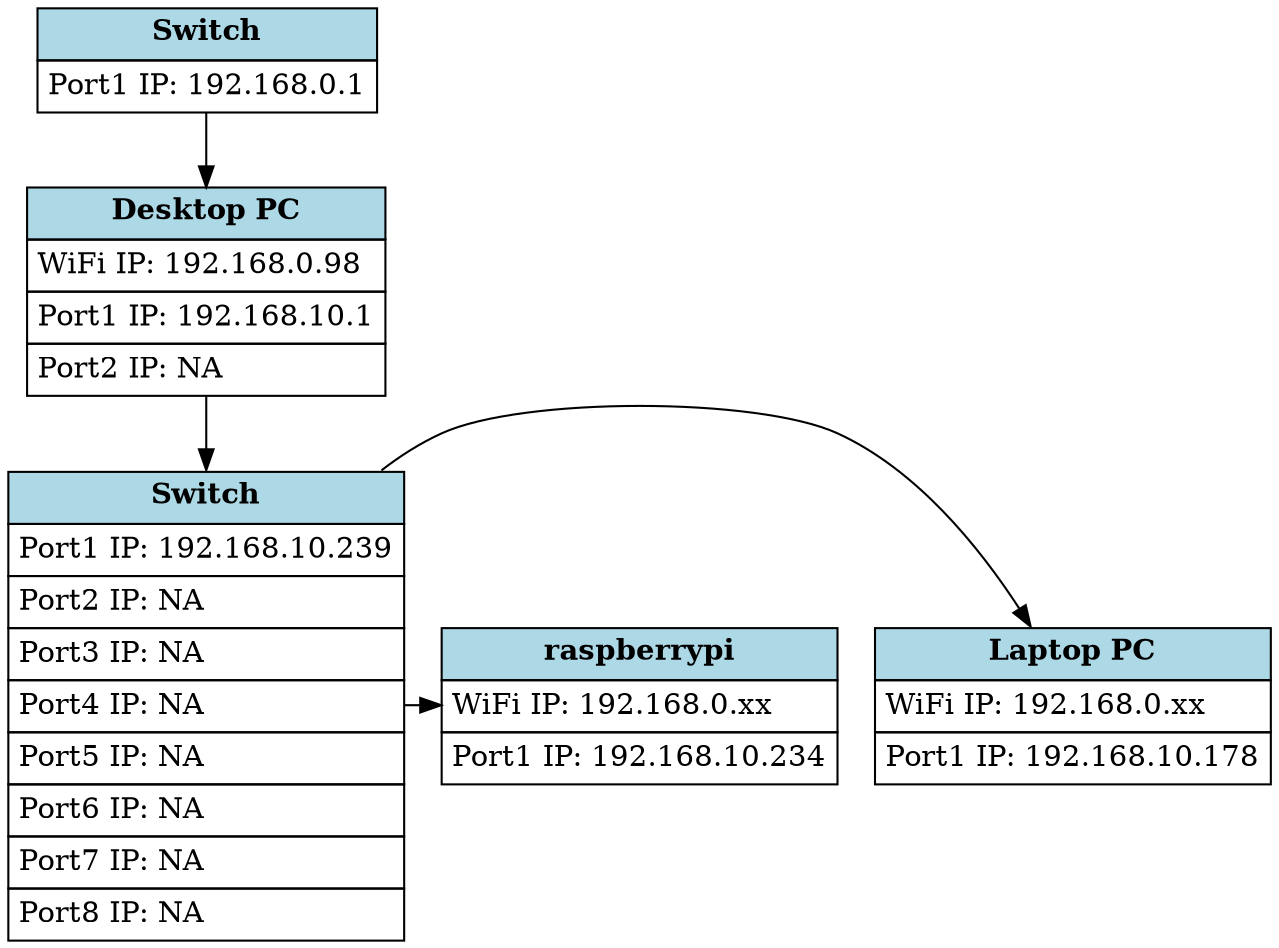 digraph G {
  node [shape=none, margin=0]

  router [label=<
    <table border="0" cellborder="1" cellspacing="0" cellpadding="4">
    <tr><td bgcolor="lightblue"><b>Switch</b></td></tr>
    <tr><td align="left">Port1 IP: 192.168.0.1</td></tr>
    </table>
  >];

  switch [label=<
    <table border="0" cellborder="1" cellspacing="0" cellpadding="4">
    <tr><td bgcolor="lightblue"><b>Switch</b></td></tr>
    <tr><td align="left">Port1 IP: 192.168.10.239</td></tr>
    <tr><td align="left">Port2 IP: NA</td></tr>
    <tr><td align="left">Port3 IP: NA</td></tr>
    <tr><td align="left">Port4 IP: NA</td></tr>
    <tr><td align="left">Port5 IP: NA</td></tr>
    <tr><td align="left">Port6 IP: NA</td></tr>
    <tr><td align="left">Port7 IP: NA</td></tr>
    <tr><td align="left">Port8 IP: NA</td></tr>
    </table>
  >];
  
  desktop [label=<
    <table border="0" cellborder="1" cellspacing="0" cellpadding="4">
    <tr><td bgcolor="lightblue"><b>Desktop PC</b></td></tr>
    <tr><td align="left">WiFi IP: 192.168.0.98</td></tr>
    <tr><td align="left">Port1 IP: 192.168.10.1</td></tr>
    <tr><td align="left">Port2 IP: NA</td></tr>
    </table>
  >];
  
  laptop [label=<
    <table border="0" cellborder="1" cellspacing="0" cellpadding="4">
    <tr><td bgcolor="lightblue"><b>Laptop PC</b></td></tr>
    <tr><td align="left">WiFi IP: 192.168.0.xx</td></tr>
    <tr><td align="left">Port1 IP: 192.168.10.178</td></tr>
    </table>
  >];
  
  raspberrypi [label=<
    <table border="0" cellborder="1" cellspacing="0" cellpadding="4">
    <tr><td bgcolor="lightblue"><b>raspberrypi</b></td></tr>
    <tr><td align="left">WiFi IP: 192.168.0.xx</td></tr>
    <tr><td align="left">Port1 IP: 192.168.10.234</td></tr>
    </table>
  >];
    
  { rank=same; switch; raspberrypi; laptop; }

  router -> desktop;
  desktop -> switch;
  switch -> laptop;
  switch -> raspberrypi;
}
